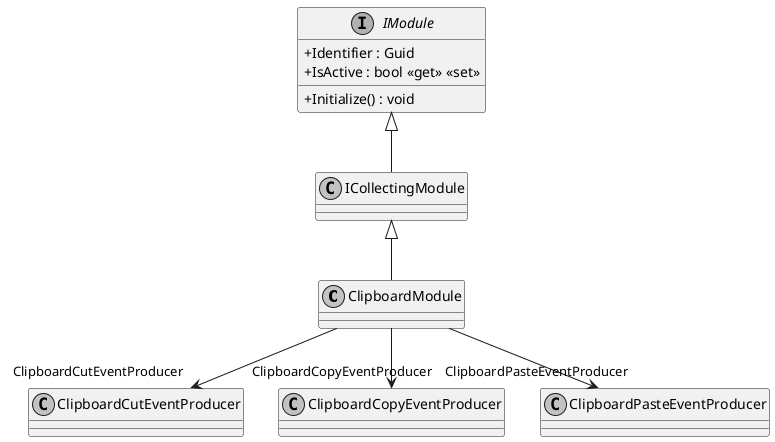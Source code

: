 @startuml
skinparam monochrome true
skinparam ClassAttributeIconSize 0

class ClipboardModule {
}
interface IModule {
    + Identifier : Guid
    + IsActive : bool <<get>> <<set>>
    + Initialize() : void
}
IModule <|-- ICollectingModule
ICollectingModule <|-- ClipboardModule
ClipboardModule --> "  ClipboardCutEventProducer" ClipboardCutEventProducer
ClipboardModule --> "ClipboardCopyEventProducer" ClipboardCopyEventProducer
ClipboardModule --> "   ClipboardPasteEventProducer" ClipboardPasteEventProducer
@enduml